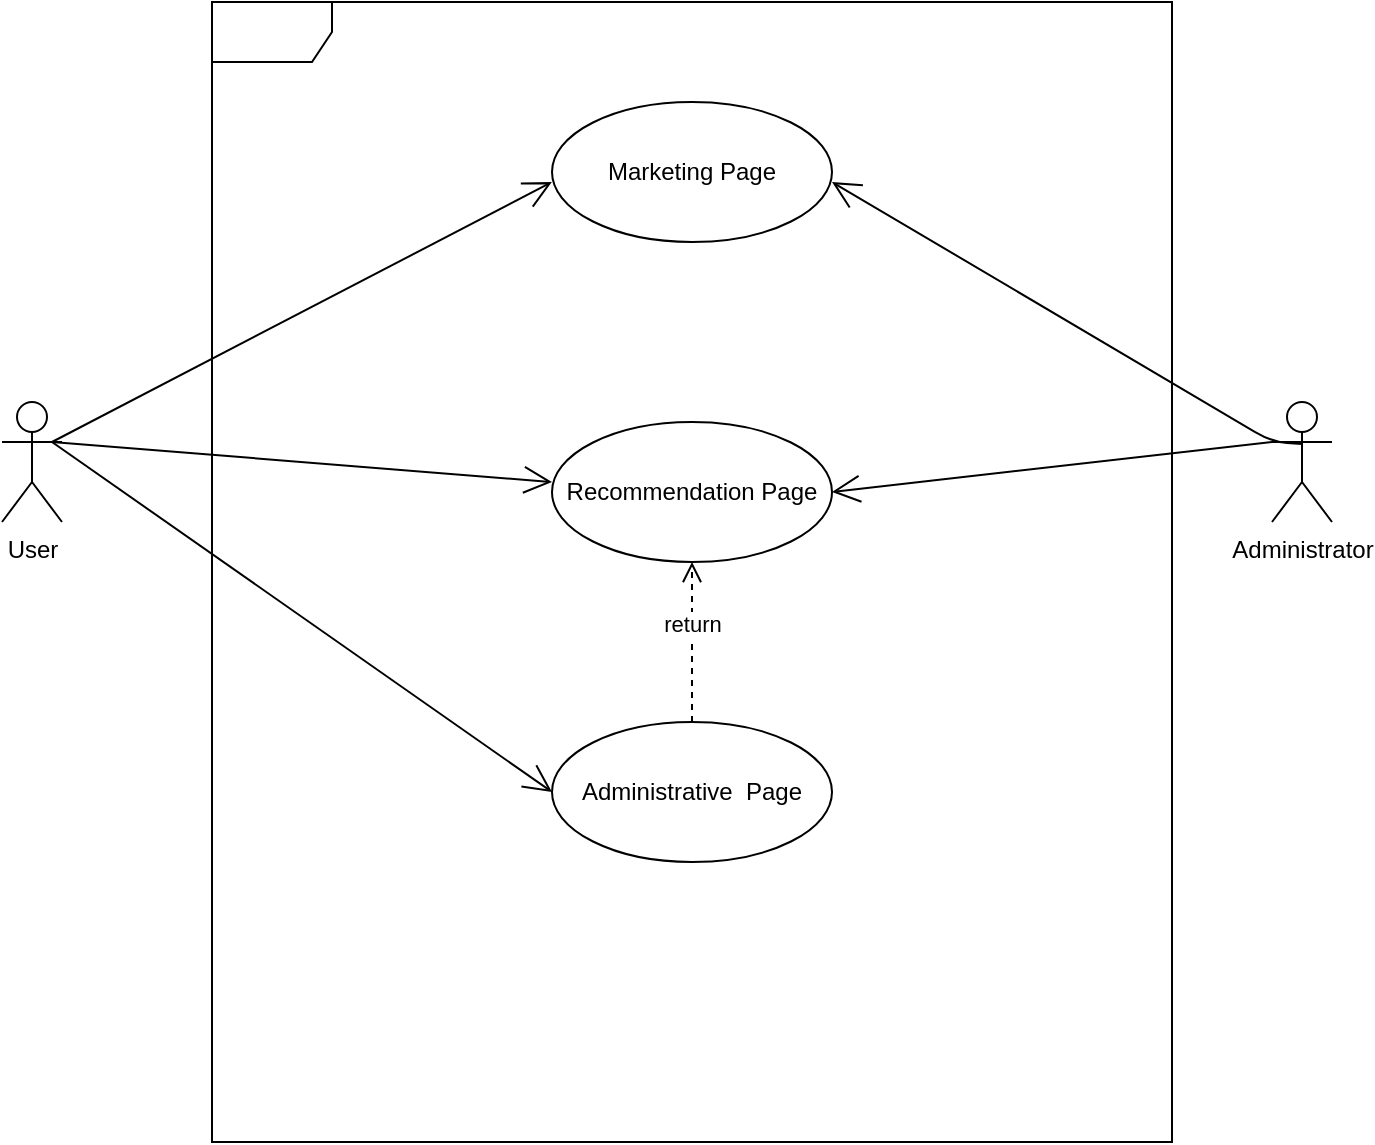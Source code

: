 <mxfile version="10.6.5" type="github"><diagram id="xNxwnqH0MqWgZlbTGdKc" name="Page-1"><mxGraphModel dx="1007" dy="551" grid="1" gridSize="10" guides="1" tooltips="1" connect="1" arrows="1" fold="1" page="1" pageScale="1" pageWidth="850" pageHeight="1100" math="0" shadow="0"><root><object label="" id="0"><mxCell/></object><mxCell id="1" parent="0"/><mxCell id="yN5rBi3f56cRyMguaNpU-16" style="edgeStyle=orthogonalEdgeStyle;rounded=0;orthogonalLoop=1;jettySize=auto;html=1;" parent="1" edge="1"><mxGeometry relative="1" as="geometry"><mxPoint x="140" y="260" as="targetPoint"/><mxPoint x="140" y="260" as="sourcePoint"/></mxGeometry></mxCell><mxCell id="yN5rBi3f56cRyMguaNpU-15" value="User" style="shape=umlActor;verticalLabelPosition=bottom;labelBackgroundColor=#ffffff;verticalAlign=top;html=1;" parent="1" vertex="1"><mxGeometry x="65" y="240" width="30" height="60" as="geometry"/></mxCell><mxCell id="yN5rBi3f56cRyMguaNpU-17" value="" style="shape=umlFrame;whiteSpace=wrap;html=1;" parent="1" vertex="1"><mxGeometry x="170" y="40" width="480" height="570" as="geometry"/></mxCell><mxCell id="yN5rBi3f56cRyMguaNpU-18" value="Administrator" style="shape=umlActor;verticalLabelPosition=bottom;labelBackgroundColor=#ffffff;verticalAlign=top;html=1;" parent="1" vertex="1"><mxGeometry x="700" y="240" width="30" height="60" as="geometry"/></mxCell><mxCell id="yN5rBi3f56cRyMguaNpU-20" value="Marketing Page" style="ellipse;whiteSpace=wrap;html=1;" parent="1" vertex="1"><mxGeometry x="340" y="90" width="140" height="70" as="geometry"/></mxCell><mxCell id="yN5rBi3f56cRyMguaNpU-21" value="Recommendation Page" style="ellipse;whiteSpace=wrap;html=1;" parent="1" vertex="1"><mxGeometry x="340" y="250" width="140" height="70" as="geometry"/></mxCell><mxCell id="yN5rBi3f56cRyMguaNpU-22" value="Administrative&amp;nbsp; Page" style="ellipse;whiteSpace=wrap;html=1;" parent="1" vertex="1"><mxGeometry x="340" y="400" width="140" height="70" as="geometry"/></mxCell><mxCell id="yN5rBi3f56cRyMguaNpU-31" value="" style="endArrow=open;endFill=1;endSize=12;html=1;entryX=0.354;entryY=0.158;entryDx=0;entryDy=0;entryPerimeter=0;" parent="1" target="yN5rBi3f56cRyMguaNpU-17" edge="1"><mxGeometry width="160" relative="1" as="geometry"><mxPoint x="90" y="260" as="sourcePoint"/><mxPoint x="250" y="260" as="targetPoint"/></mxGeometry></mxCell><mxCell id="yN5rBi3f56cRyMguaNpU-32" value="" style="endArrow=open;endFill=1;endSize=12;html=1;entryX=0;entryY=0.5;entryDx=0;entryDy=0;" parent="1" target="yN5rBi3f56cRyMguaNpU-22" edge="1"><mxGeometry width="160" relative="1" as="geometry"><mxPoint x="90" y="260" as="sourcePoint"/><mxPoint x="160" y="290" as="targetPoint"/><Array as="points"/></mxGeometry></mxCell><mxCell id="yN5rBi3f56cRyMguaNpU-36" value="" style="endArrow=open;endFill=1;endSize=12;html=1;" parent="1" edge="1"><mxGeometry width="160" relative="1" as="geometry"><mxPoint x="90" y="260" as="sourcePoint"/><mxPoint x="340" y="280" as="targetPoint"/></mxGeometry></mxCell><mxCell id="yN5rBi3f56cRyMguaNpU-41" value="" style="endArrow=open;endFill=1;endSize=12;html=1;exitX=0.5;exitY=0.35;exitDx=0;exitDy=0;exitPerimeter=0;" parent="1" source="yN5rBi3f56cRyMguaNpU-18" edge="1"><mxGeometry width="160" relative="1" as="geometry"><mxPoint x="680" y="270" as="sourcePoint"/><mxPoint x="480" y="130" as="targetPoint"/><Array as="points"><mxPoint x="700" y="260"/></Array></mxGeometry></mxCell><mxCell id="yN5rBi3f56cRyMguaNpU-50" value="" style="endArrow=open;endFill=1;endSize=12;html=1;entryX=1;entryY=0.5;entryDx=0;entryDy=0;" parent="1" target="yN5rBi3f56cRyMguaNpU-21" edge="1"><mxGeometry width="160" relative="1" as="geometry"><mxPoint x="700" y="260" as="sourcePoint"/><mxPoint x="520" y="325" as="targetPoint"/><Array as="points"/></mxGeometry></mxCell><mxCell id="yN5rBi3f56cRyMguaNpU-60" value="return" style="html=1;verticalAlign=bottom;endArrow=open;dashed=1;endSize=8;exitX=0.5;exitY=0;exitDx=0;exitDy=0;" parent="1" source="yN5rBi3f56cRyMguaNpU-22" target="yN5rBi3f56cRyMguaNpU-21" edge="1"><mxGeometry relative="1" as="geometry"><mxPoint x="420" y="350" as="sourcePoint"/><mxPoint x="340" y="350" as="targetPoint"/></mxGeometry></mxCell></root></mxGraphModel></diagram></mxfile>